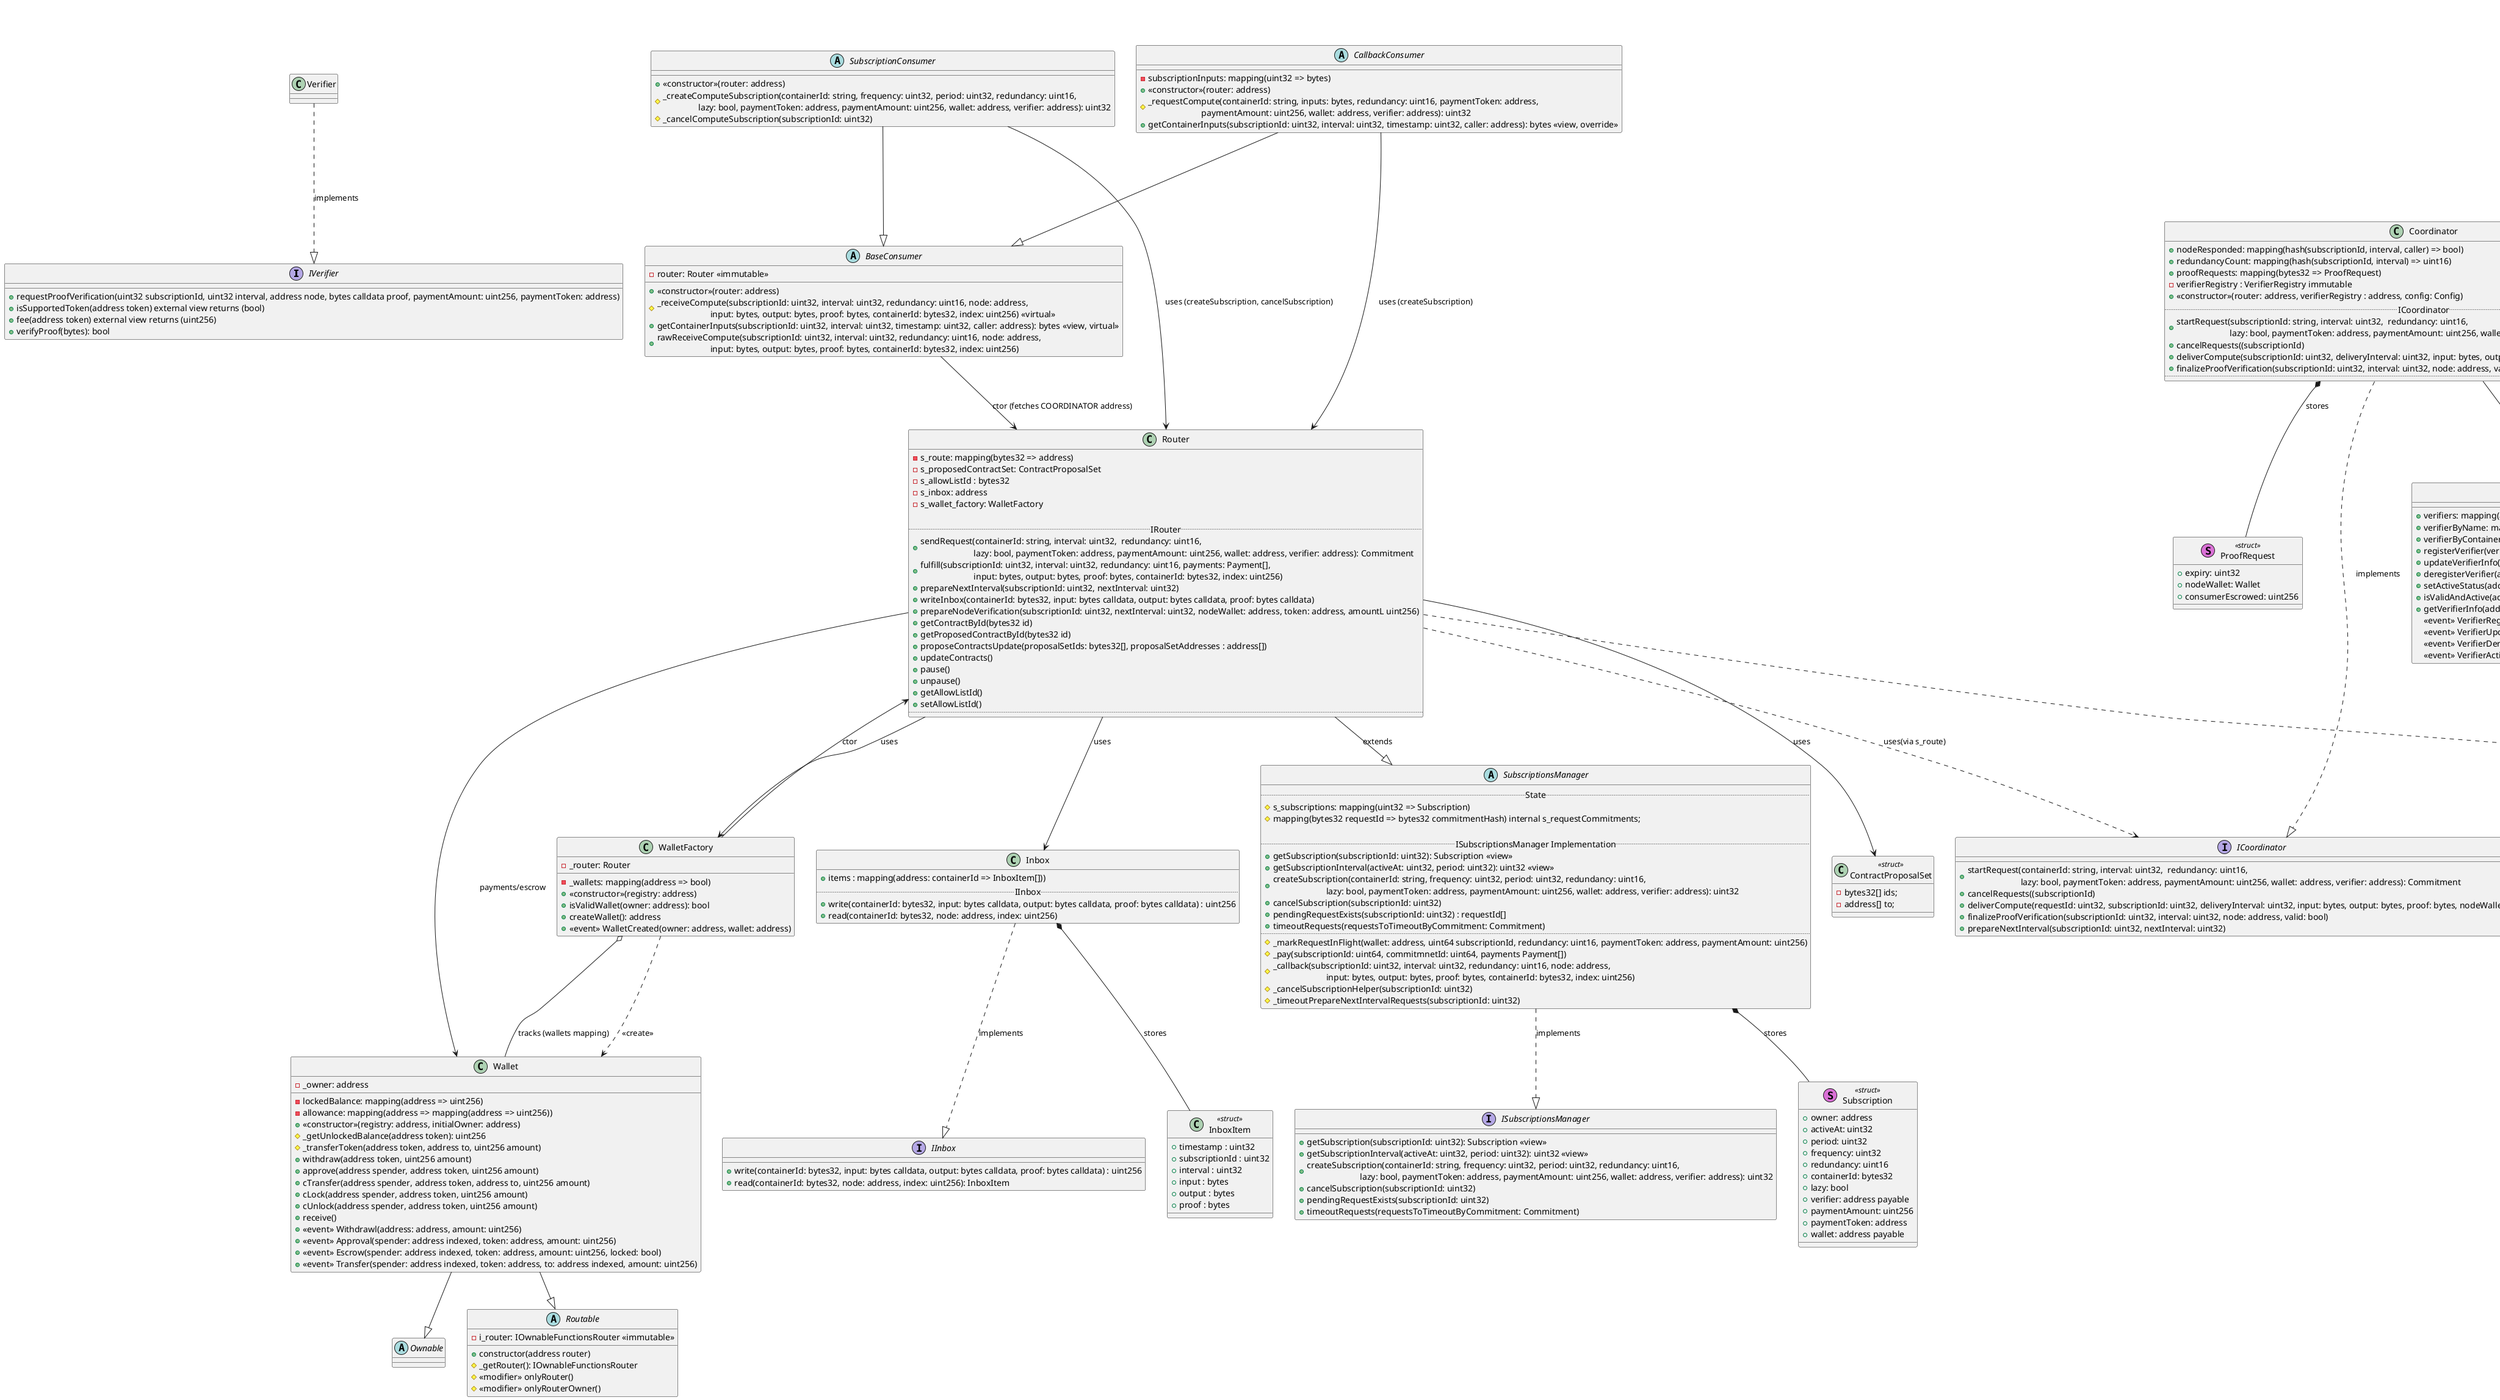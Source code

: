 @startuml class-diagram

interface "IVerifier" as IVerifier {
    + requestProofVerification(uint32 subscriptionId, uint32 interval, address node, bytes calldata proof, paymentAmount: uint256, paymentToken: address)
    + isSupportedToken(address token) external view returns (bool)
    + fee(address token) external view returns (uint256)
    + verifyProof(bytes): bool
}

class "VerifierInfo" as VerifierInfo {
    + owner: address
    + verifierAddress: address
    + containerId : bytes32
    + wallet : Wallet
    + name: string
    + isActive: bool
}

class "VerifierRegistry" as VerifierRegistry {
    + verifiers: mapping(address => VerifierInfo)
    + verifierByName: mapping(string => VerifierInfo)
    + verifierByContainerId: mapping(bytes32 => VerifierInfo)
    + registerVerifier(verifierAddress: address, containerId: bytes32, wallet: Wallet, name: string memory)
    + updateVerifierInfo(verifierAddress: address, containerId: bytes32, wallet: Wallet, name: string memory)
    + deregisterVerifier(address verifierAddress)
    + setActiveStatus(address verifierAddress, bool isActive)
    + isValidAndActive(address verifierAddress)
    + getVerifierInfo(address verifierAddress)
    <<event>> VerifierRegistered(address indexed verifierAddress, address indexed owner, string name);
    <<event>> VerifierUpdated(address indexed verifierAddress);
    <<event>> VerifierDeregistered(address indexed verifierAddress);
    <<event>> VerifierActivityChanged(address indexed verifierAddress, bool isActive);
}

class "Subscription" as Subscription << (S,orchid) struct >> {
    + owner: address
    + activeAt: uint32
    + period: uint32
    + frequency: uint32
    + redundancy: uint16
    + containerId: bytes32
    + lazy: bool
    + verifier: address payable
    + paymentAmount: uint256
    + paymentToken: address
    + wallet: address payable
}

class "ProofRequest" as ProofRequest << (S,orchid) struct >> {
    + expiry: uint32
    + nodeWallet: Wallet
    + consumerEscrowed: uint256
}

class "TickConfig" as TickConfig  << struct >> {
    + interval: uint32
    + tickBounty: uint256
    + paymentToken: address
    + bountyFromProtocolFee : bool
}

class InboxItem <<struct>> {
    + timestamp : uint32
    + subscriptionId : uint32
    + interval : uint32
    + input : bytes
    + output : bytes
    + proof : bytes
}

interface "IInbox" as IInbox {
    + write(containerId: bytes32, input: bytes calldata, output: bytes calldata, proof: bytes calldata) : uint256
    + read(containerId: bytes32, node: address, index: uint256): InboxItem
}

class "Inbox" as Inbox {
    + items : mapping(address: containerId => InboxItem[]))
    .. IInbox ..
    + write(containerId: bytes32, input: bytes calldata, output: bytes calldata, proof: bytes calldata) : uint256
    + read(containerId: bytes32, node: address, index: uint256)
}

abstract class Ownable

abstract class Routable {
    - i_router: IOwnableFunctionsRouter <<immutable>>
    + constructor(address router)
    # _getRouter(): IOwnableFunctionsRouter
    # <<modifier>> onlyRouter()
    # <<modifier>> onlyRouterOwner()
}

class Wallet {
    - _owner: address
    - lockedBalance: mapping(address => uint256)
    - allowance: mapping(address => mapping(address => uint256))
    + <<constructor>>(registry: address, initialOwner: address)
    # _getUnlockedBalance(address token): uint256
    # _transferToken(address token, address to, uint256 amount)
    + withdraw(address token, uint256 amount)
    + approve(address spender, address token, uint256 amount)
    + cTransfer(address spender, address token, address to, uint256 amount)
    + cLock(address spender, address token, uint256 amount)
    + cUnlock(address spender, address token, uint256 amount)
    + receive()
    + <<event>> Withdrawl(address: address, amount: uint256)
    + <<event>> Approval(spender: address indexed, token: address, amount: uint256)
    + <<event>> Escrow(spender: address indexed, token: address, amount: uint256, locked: bool)
    + <<event>> Transfer(spender: address indexed, token: address, to: address indexed, amount: uint256)
}

class WalletFactory {
    - _wallets: mapping(address => bool)
    - _router: Router
    + <<constructor>>(registry: address)
    + isValidWallet(owner: address): bool
    + createWallet(): address
    + <<event>> WalletCreated(owner: address, wallet: address)
}

interface ISubscriptionsManager {
    + getSubscription(subscriptionId: uint32): Subscription <<view>>
    + getSubscriptionInterval(activeAt: uint32, period: uint32): uint32 <<view>>
    + createSubscription(containerId: string, frequency: uint32, period: uint32, redundancy: uint16, \n\t\t\tlazy: bool, paymentToken: address, paymentAmount: uint256, wallet: address, verifier: address): uint32
    + cancelSubscription(subscriptionId: uint32)
    + pendingRequestExists(subscriptionId: uint32)
    + timeoutRequests(requestsToTimeoutByCommitment: Commitment)
}

abstract class "SubscriptionsManager" as SubscriptionsManager {
    .. State ..
    # s_subscriptions: mapping(uint32 => Subscription)
    # mapping(bytes32 requestId => bytes32 commitmentHash) internal s_requestCommitments;

    .. ISubscriptionsManager Implementation ..
    + getSubscription(subscriptionId: uint32): Subscription <<view>>
    + getSubscriptionInterval(activeAt: uint32, period: uint32): uint32 <<view>>
    + createSubscription(containerId: string, frequency: uint32, period: uint32, redundancy: uint16, \n\t\t\tlazy: bool, paymentToken: address, paymentAmount: uint256, wallet: address, verifier: address): uint32
    + cancelSubscription(subscriptionId: uint32)
    + pendingRequestExists(subscriptionId: uint32) : requestId[]
    + timeoutRequests(requestsToTimeoutByCommitment: Commitment)
    ..
    # _markRequestInFlight(wallet: address, uint64 subscriptionId, redundancy: uint16, paymentToken: address, paymentAmount: uint256)
    # _pay(subscriptionId: uint64, commitmnetId: uint64, payments Payment[])
    # _callback(subscriptionId: uint32, interval: uint32, redundancy: uint16, node: address, \n\t\t\tinput: bytes, output: bytes, proof: bytes, containerId: bytes32, index: uint256)
    # _cancelSubscriptionHelper(subscriptionId: uint32)
    # _timeoutPrepareNextIntervalRequests(subscriptionId: uint32)
}

class ContractProposalSet <<struct>> {
    - bytes32[] ids;
    - address[] to;
}

interface IRouter {
    + sendRequest(subscriptionId: uint32, interval: uint32, redundancy: uint16, node: address, \n\t\t\tinput: bytes, output: bytes, proof: bytes, containerId: bytes32, index: uint256)
    + fulfill(subscriptionId: uint32, interval: uint32, redundancy: uint16, payments: Payment[], \n\t\t\tinput: bytes, output: bytes, proof: bytes, containerId: bytes32, index: uint256)
    + prepareNextInterval(subscriptionId: uint32, nextInterval: uint32, payments: Payment[])
    + writeInbox(containerId: bytes32, input: bytes calldata, output: bytes calldata, proof: bytes calldata)
    + getContractById(bytes32 id)
    + proposeContractsUpdate(proposalSetIds: bytes32[], proposalSetAddresses : address[])
    + updateContracts()
    + pause()
    + unpause()
    + pendingRequestExists(subscriptionId: uint32)
    + cancelRequests(subscriptionId: uint32)
    + getAllowListId()
    + setAllowListId()
    + isValidWallet(owner: address): bool
    + createWallet(): address
}

class Router {
    - s_route: mapping(bytes32 => address)
    - s_proposedContractSet: ContractProposalSet
    - s_allowListId : bytes32
    - s_inbox: address
    - s_wallet_factory: WalletFactory

    .. IRouter ..
    + sendRequest(containerId: string, interval: uint32,  redundancy: uint16, \n\t\t\tlazy: bool, paymentToken: address, paymentAmount: uint256, wallet: address, verifier: address): Commitment
    + fulfill(subscriptionId: uint32, interval: uint32, redundancy: uint16, payments: Payment[], \n\t\t\tinput: bytes, output: bytes, proof: bytes, containerId: bytes32, index: uint256)
    + prepareNextInterval(subscriptionId: uint32, nextInterval: uint32)
    + writeInbox(containerId: bytes32, input: bytes calldata, output: bytes calldata, proof: bytes calldata)
    + prepareNodeVerification(subscriptionId: uint32, nextInterval: uint32, nodeWallet: address, token: address, amountL uint256)
    + getContractById(bytes32 id)
    + getProposedContractById(bytes32 id)
    + proposeContractsUpdate(proposalSetIds: bytes32[], proposalSetAddresses : address[])
    + updateContracts()
    + pause()
    + unpause()
    + getAllowListId()
    + setAllowListId()
    ..
}

interface ICoordinator {
    + startRequest(containerId: string, interval: uint32,  redundancy: uint16, \n\t\t\tlazy: bool, paymentToken: address, paymentAmount: uint256, wallet: address, verifier: address): Commitment
    + cancelRequests((subscriptionId)
    + deliverCompute(requestId: uint32, subscriptionId: uint32, deliveryInterval: uint32, input: bytes, output: bytes, proof: bytes, nodeWallet: address)
    + finalizeProofVerification(subscriptionId: uint32, interval: uint32, node: address, valid: bool)
    + prepareNextInterval(subscriptionId: uint32, nextInterval: uint32)
}

class Coordinator {
    + nodeResponded: mapping(hash(subscriptionId, interval, caller) => bool)
    + redundancyCount: mapping(hash(subscriptionId, interval) => uint16)
    + proofRequests: mapping(bytes32 => ProofRequest)
    - verifierRegistry : VerifierRegistry immutable
    + <<constructor>>(router: address, verifierRegistry : address, config: Config)
    .. ICoordinator ..
    + startRequest(subscriptionId: string, interval: uint32,  redundancy: uint16, \n\t\t\tlazy: bool, paymentToken: address, paymentAmount: uint256, wallet: address, verifier: address): Commitment
    + cancelRequests((subscriptionId)
    + deliverCompute(subscriptionId: uint32, deliveryInterval: uint32, input: bytes, output: bytes, proof: bytes, nodeWallet: address)
    + finalizeProofVerification(subscriptionId: uint32, interval: uint32, node: address, valid: bool)
    ..
}

class BillingConfig <<struct >> {
    - uint32 requestTimeoutSeconds;
    - uint256 protocolFee;
    - uint32 gasOverheadBeforeCallback;
    - uint32 gasOverheadAfterCallback;
    - uint32 minimumEstimateGasPriceWei;
    - uint256 tickNodeFee;
}

class Commitment <<struct >> {
    + bytes32 requestId
    + coordinator: address
    + subscriptionId: uint32
    + containerId: bytes32
    + lazy: bool
    + verifier: address payable
    + paymentAmount: uint256
    + paymentToken: address
    + timeoutTimestamp: uint32
    + redundancy: uint16
    + interval : uint32
}

class "Payment" as Payment  << struct >> {
    + recipient: address
    + paymentToken: amount
    + paymentAmount: uint256
}

interface IBilling {
    + getConfig()
    + updateConfig(config: BillingConfig)
    + getProtocolFee(): uint72
    + estimateCost()
    + deleteCommitment(bytes32 requestId)
}

abstract class Billing {
    - router: address
    - s_config: BillingConfig
    - s_requestCommitments: mapping(hash(subscriptionId, interval) => bytes32)
    .. IBilling ..
    + getConfig()
    + updateConfig(config: BillingConfig)
    + getProtocolFee(): uint72
    + estimateCost()
    + deleteCommitment(bytes32 requestId)
    ..
    # _calculateFee(subscriptionId: uint32, deliveryInterval: uint32, input: bytes, output: bytes, proof: bytes, nodeWallet: address) : Payment[]
    # _startBilling(containerId: string, interval: uint32,  redundancy: uint16, \n\t\t\tlazy: bool, paymentToken: address, paymentAmount: uint256, wallet: address, verifier: address): Commitment
    # _fulfillAndBill(subscriptionId: uint32, interval: uint32, redundancy: uint16, payments: Payment[], \n\t\t\tinput: bytes, output: bytes, proof: bytes, containerId: bytes32, index: uint256, requestVerify: bool)
    # _verifyAndBill(subscriptionId: uint32, interval: uint32, redundancy: uint16, , payments: Payment[], \n\t\t\tinput: bytes, output: bytes, proof: bytes, containerId: bytes32, index: uint256)
    # _calculateNextTickFee(subscriptionId: uint32, deliveryInterval: uint32, nodeWallet: address) : Payment[]
}

abstract class EIP712 {
    # _hashTypedData(structHash: bytes32) : bytes32
    # _domainNameAndVersion(): (string, string)
    # _domainNameAndVersionMayChange(): bool
}

class ECDSA <<library>> {
    + recover(digest: bytes32, v: uint8, r: bytes32, s: bytes32): address
}

class Delegator {
    + getSigner(): address
}

class EIP712Coordinator {
    + EIP712_VERSION: string = "1"
    + EIP712_NAME: string = "InfernetCoordinator"
    - EIP712_SUBSCRIPTION_TYPEHASH: bytes32
    - EIP712_DELEGATE_SUBSCRIPTION_TYPEHASH: bytes32
    + maxSubscriberNonce: mapping(address => uint32)
    + delegateCreatedIds: mapping(bytes32 => uint32)
    ...
    + createSubscriptionDelegatee(nonce: uint32, expiry: uint32, sub: Subscription, v: uint8, r: bytes32, s: bytes32): uint32
    + deliverComputeDelegatee(nonce: uint32, expiry: uint32, sub: Subscription, v: uint8, r: bytes32, s: bytes32, \n\t\t\tdeliveryInterval: uint32, input: bytes, output: bytes, proof: bytes, payments: Payment[])
    + <<error>> SignerMismatch()
    + <<error>> SignatureExpired()
}

' Consumer base classes
abstract class BaseConsumer {
'    - COORDINATOR: Coordinator <<immutable>>
'    - INBOX: Inbox <<immutable>>
    - router: Router <<immutable>>
    + <<constructor>>(router: address)
    # _receiveCompute(subscriptionId: uint32, interval: uint32, redundancy: uint16, node: address, \n\t\t\tinput: bytes, output: bytes, proof: bytes, containerId: bytes32, index: uint256) <<virtual>>
    + getContainerInputs(subscriptionId: uint32, interval: uint32, timestamp: uint32, caller: address): bytes <<view, virtual>>
    + rawReceiveCompute(subscriptionId: uint32, interval: uint32, redundancy: uint16, node: address, \n\t\t\tinput: bytes, output: bytes, proof: bytes, containerId: bytes32, index: uint256)
}
'
' ===== CallbackConsumer =====
abstract class CallbackConsumer {
    - subscriptionInputs: mapping(uint32 => bytes)
    + <<constructor>>(router: address)
    # _requestCompute(containerId: string, inputs: bytes, redundancy: uint16, paymentToken: address, \n\t\t\tpaymentAmount: uint256, wallet: address, verifier: address): uint32
    + getContainerInputs(subscriptionId: uint32, interval: uint32, timestamp: uint32, caller: address): bytes <<view, override>>
}

abstract class SubscriptionConsumer {
    + <<constructor>>(router: address)
    # _createComputeSubscription(containerId: string, frequency: uint32, period: uint32, redundancy: uint16, \n\t\tlazy: bool, paymentToken: address, paymentAmount: uint256, wallet: address, verifier: address): uint32
    # _cancelComputeSubscription(subscriptionId: uint32)
}

' Relationships
Wallet --|> Ownable
Wallet --|> Routable

WalletFactory ..> Wallet    : <<create>>
WalletFactory o-- Wallet: tracks (wallets mapping)
WalletFactory --> Router : ctor

SubscriptionsManager ..|> ISubscriptionsManager : implements
SubscriptionsManager *-- Subscription: stores

Router ..|> IRouter : implements
Router --|> SubscriptionsManager : extends
Router --> WalletFactory : uses
Router --> Inbox : uses
Router --> ContractProposalSet : uses
Router --> Wallet : payments/escrow
Router ..> ICoordinator : uses(via s_route)

Inbox ..|> IInbox: implements
Verifier ..|> IVerifier: implements
Inbox *-- InboxItem: stores

Coordinator ..|> ICoordinator: implements
Coordinator --|> Billing : extends
Coordinator *-- ProofRequest: stores
Billing --> TickConfig : uses

Billing *-- Commitment: stores
Billing ..|> IBilling : implements
Billing --> Config : uses
Billing --> Payment : uses
Billing --> IRouter : uses

VerifierRegistry *-- VerifierInfo: stores
Coordinator --> VerifierRegistry : uses

EIP712Coordinator --|> Coordinator
EIP712Coordinator --|> EIP712
EIP712Coordinator ..> ECDSA: recover()
EIP712Coordinator ..> Delegator: getSigner()

BaseConsumer --> Router : ctor (fetches COORDINATOR address)

CallbackConsumer --|> BaseConsumer
CallbackConsumer --> Router : uses (createSubscription)

SubscriptionConsumer --|> BaseConsumer
SubscriptionConsumer --> Router : uses (createSubscription, cancelSubscription)

@enduml
